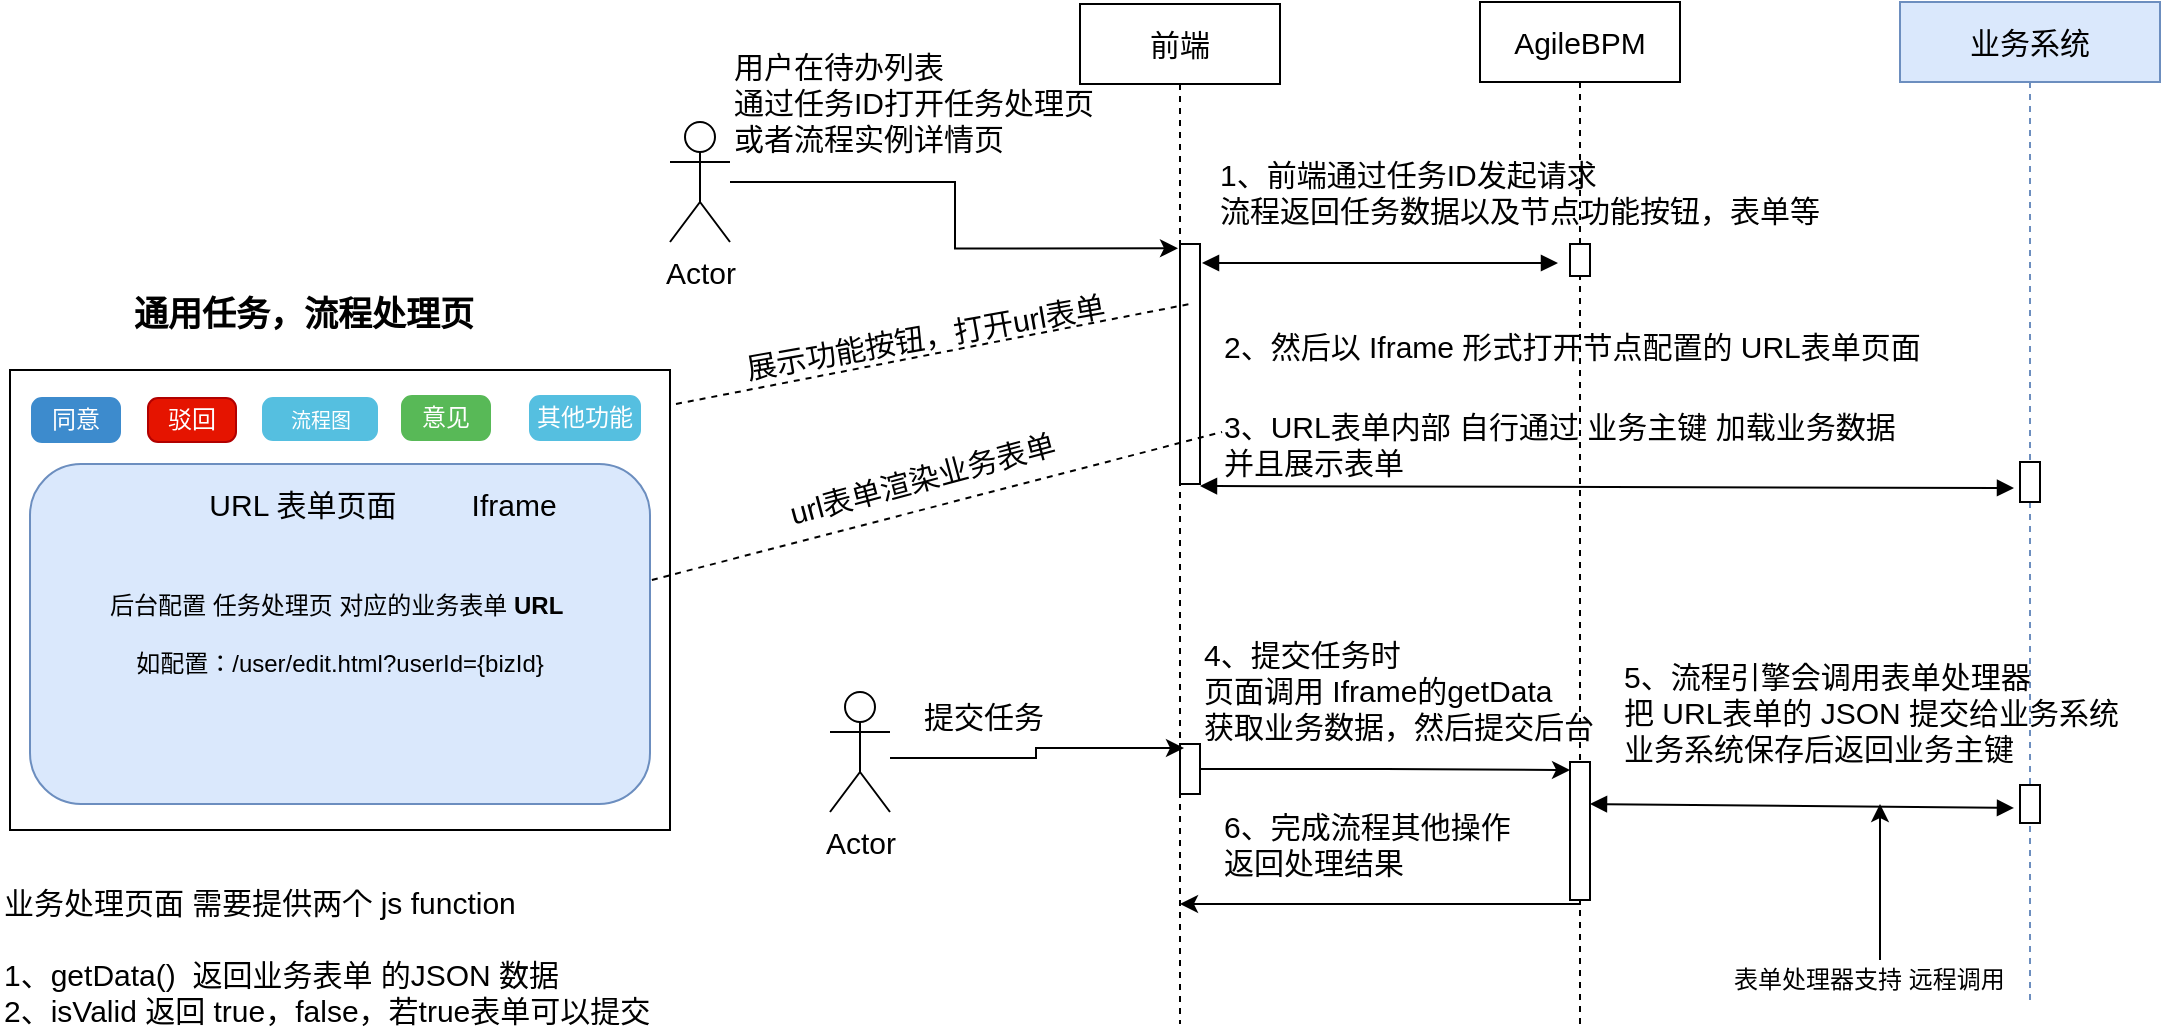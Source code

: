 <mxfile version="11.0.7" type="github"><diagram name="Page-1" id="e7e014a7-5840-1c2e-5031-d8a46d1fe8dd"><mxGraphModel dx="1269" dy="705" grid="1" gridSize="10" guides="1" tooltips="1" connect="1" arrows="1" fold="1" page="1" pageScale="1" pageWidth="1169" pageHeight="826" background="#ffffff" math="0" shadow="0"><root><mxCell id="0"/><mxCell id="1" parent="0"/><mxCell id="DzRoKbdPC8WEKwd6Y2fY-72" value="1、前端通过任务ID发起请求&lt;br&gt;流程返回任务数据以及节点功能按钮，表单等" style="text;html=1;resizable=0;points=[];autosize=1;align=left;verticalAlign=top;spacingTop=-4;fontSize=15;" parent="1" vertex="1"><mxGeometry x="642.5" y="194" width="320" height="40" as="geometry"/></mxCell><mxCell id="DzRoKbdPC8WEKwd6Y2fY-42" value="" style="rounded=0;whiteSpace=wrap;html=1;" parent="1" vertex="1"><mxGeometry x="40" y="303" width="330" height="230" as="geometry"/></mxCell><mxCell id="DzRoKbdPC8WEKwd6Y2fY-43" value="&lt;b&gt;&lt;font style=&quot;font-size: 17px&quot;&gt;通用任务，流程处理页&lt;/font&gt;&lt;/b&gt;" style="text;html=1;resizable=0;points=[];autosize=1;align=left;verticalAlign=top;spacingTop=-4;" parent="1" vertex="1"><mxGeometry x="100" y="263" width="190" height="20" as="geometry"/></mxCell><mxCell id="DzRoKbdPC8WEKwd6Y2fY-45" value="后台配置 任务处理页 对应的业务表单&lt;b&gt; URL&amp;nbsp;&lt;/b&gt;&lt;br&gt;&lt;br&gt;如配置：/user/edit.html?userId={bizId}" style="rounded=1;whiteSpace=wrap;html=1;fillColor=#dae8fc;strokeColor=#6c8ebf;" parent="1" vertex="1"><mxGeometry x="50" y="350" width="310" height="170" as="geometry"/></mxCell><mxCell id="DzRoKbdPC8WEKwd6Y2fY-52" value="业务处理页面 需要提供两个 js function&lt;br style=&quot;font-size: 15px;&quot;&gt;&lt;br style=&quot;font-size: 15px;&quot;&gt;1、getData()&amp;nbsp; 返回业务表单 的JSON 数据&lt;br style=&quot;font-size: 15px;&quot;&gt;2、isValid 返回 true，false，若true表单可以提交" style="text;html=1;resizable=0;points=[];autosize=1;align=left;verticalAlign=middle;spacingTop=-4;fontSize=15;" parent="1" vertex="1"><mxGeometry x="35" y="568" width="270" height="60" as="geometry"/></mxCell><mxCell id="DzRoKbdPC8WEKwd6Y2fY-61" value="" style="group" parent="1" vertex="1" connectable="0"><mxGeometry x="51" y="315" width="304" height="24" as="geometry"/></mxCell><mxCell id="DzRoKbdPC8WEKwd6Y2fY-54" value="其他功能" style="html=1;shadow=0;dashed=0;shape=mxgraph.bootstrap.rrect;rSize=5;fillColor=#55BFE0;align=center;strokeColor=#55BFE0;fontColor=#ffffff;fontSize=12;whiteSpace=wrap;" parent="DzRoKbdPC8WEKwd6Y2fY-61" vertex="1"><mxGeometry x="249" y="1" width="55" height="22" as="geometry"/></mxCell><mxCell id="DzRoKbdPC8WEKwd6Y2fY-56" value="驳回" style="html=1;shadow=0;dashed=0;shape=mxgraph.bootstrap.rrect;rSize=5;fillColor=#e51400;align=center;strokeColor=#B20000;fontColor=#ffffff;fontSize=12;whiteSpace=wrap;" parent="DzRoKbdPC8WEKwd6Y2fY-61" vertex="1"><mxGeometry x="58" y="2" width="44" height="22" as="geometry"/></mxCell><mxCell id="DzRoKbdPC8WEKwd6Y2fY-57" value="意见" style="html=1;shadow=0;dashed=0;shape=mxgraph.bootstrap.rrect;rSize=5;fillColor=#58B957;align=center;strokeColor=#58B957;fontColor=#ffffff;fontSize=12;whiteSpace=wrap;" parent="DzRoKbdPC8WEKwd6Y2fY-61" vertex="1"><mxGeometry x="185" y="1" width="44" height="22" as="geometry"/></mxCell><mxCell id="DzRoKbdPC8WEKwd6Y2fY-58" value="流程图" style="html=1;shadow=0;dashed=0;shape=mxgraph.bootstrap.rrect;rSize=5;fillColor=#55BFE0;align=center;strokeColor=#55BFE0;fontColor=#ffffff;fontSize=10;whiteSpace=wrap;" parent="DzRoKbdPC8WEKwd6Y2fY-61" vertex="1"><mxGeometry x="115.5" y="2" width="57" height="21" as="geometry"/></mxCell><mxCell id="DzRoKbdPC8WEKwd6Y2fY-60" value="同意" style="html=1;shadow=0;dashed=0;shape=mxgraph.bootstrap.rrect;rSize=5;fillColor=#3D8BCD;align=center;strokeColor=#3D8BCD;fontColor=#ffffff;fontSize=12;whiteSpace=wrap;" parent="DzRoKbdPC8WEKwd6Y2fY-61" vertex="1"><mxGeometry y="2" width="44" height="22" as="geometry"/></mxCell><mxCell id="DzRoKbdPC8WEKwd6Y2fY-62" value="URL 表单页面&amp;nbsp; &amp;nbsp; &amp;nbsp; &amp;nbsp; &amp;nbsp;Iframe" style="text;html=1;strokeColor=none;fillColor=none;align=center;verticalAlign=middle;whiteSpace=wrap;rounded=0;fontSize=15;" parent="1" vertex="1"><mxGeometry x="133" y="360" width="187" height="20" as="geometry"/></mxCell><mxCell id="DzRoKbdPC8WEKwd6Y2fY-63" value="前端" style="shape=umlLifeline;perimeter=lifelinePerimeter;whiteSpace=wrap;html=1;container=1;collapsible=0;recursiveResize=0;outlineConnect=0;fontSize=15;" parent="1" vertex="1"><mxGeometry x="575" y="120" width="100" height="510" as="geometry"/></mxCell><mxCell id="DzRoKbdPC8WEKwd6Y2fY-77" value="" style="html=1;points=[];perimeter=orthogonalPerimeter;fontSize=15;" parent="DzRoKbdPC8WEKwd6Y2fY-63" vertex="1"><mxGeometry x="50" y="120" width="10" height="120" as="geometry"/></mxCell><mxCell id="DzRoKbdPC8WEKwd6Y2fY-84" value="" style="endArrow=block;startArrow=block;endFill=1;startFill=1;html=1;fontSize=15;entryX=-0.3;entryY=0.65;entryDx=0;entryDy=0;entryPerimeter=0;" parent="DzRoKbdPC8WEKwd6Y2fY-63" target="DzRoKbdPC8WEKwd6Y2fY-119" edge="1"><mxGeometry width="160" relative="1" as="geometry"><mxPoint x="60" y="241" as="sourcePoint"/><mxPoint x="220" y="241" as="targetPoint"/></mxGeometry></mxCell><mxCell id="DzRoKbdPC8WEKwd6Y2fY-92" value="" style="html=1;points=[];perimeter=orthogonalPerimeter;fontSize=15;" parent="DzRoKbdPC8WEKwd6Y2fY-63" vertex="1"><mxGeometry x="50" y="370" width="10" height="25" as="geometry"/></mxCell><mxCell id="DzRoKbdPC8WEKwd6Y2fY-64" value="AgileBPM" style="shape=umlLifeline;perimeter=lifelinePerimeter;whiteSpace=wrap;html=1;container=1;collapsible=0;recursiveResize=0;outlineConnect=0;fontSize=15;" parent="1" vertex="1"><mxGeometry x="775" y="119" width="100" height="511" as="geometry"/></mxCell><mxCell id="DzRoKbdPC8WEKwd6Y2fY-73" value="" style="html=1;points=[];perimeter=orthogonalPerimeter;fontSize=15;" parent="DzRoKbdPC8WEKwd6Y2fY-64" vertex="1"><mxGeometry x="45" y="121" width="10" height="16" as="geometry"/></mxCell><mxCell id="DzRoKbdPC8WEKwd6Y2fY-95" value="" style="html=1;points=[];perimeter=orthogonalPerimeter;fontSize=15;" parent="DzRoKbdPC8WEKwd6Y2fY-64" vertex="1"><mxGeometry x="45" y="380" width="10" height="69" as="geometry"/></mxCell><mxCell id="DzRoKbdPC8WEKwd6Y2fY-120" value="" style="endArrow=block;startArrow=block;endFill=1;startFill=1;html=1;fontSize=15;entryX=-0.3;entryY=0.605;entryDx=0;entryDy=0;entryPerimeter=0;" parent="DzRoKbdPC8WEKwd6Y2fY-64" target="DzRoKbdPC8WEKwd6Y2fY-118" edge="1"><mxGeometry width="160" relative="1" as="geometry"><mxPoint x="55" y="401" as="sourcePoint"/><mxPoint x="215" y="401" as="targetPoint"/></mxGeometry></mxCell><mxCell id="DzRoKbdPC8WEKwd6Y2fY-65" value="业务系统" style="shape=umlLifeline;perimeter=lifelinePerimeter;whiteSpace=wrap;html=1;container=1;collapsible=0;recursiveResize=0;outlineConnect=0;fontSize=15;fillColor=#dae8fc;strokeColor=#6c8ebf;" parent="1" vertex="1"><mxGeometry x="985" y="119" width="130" height="501" as="geometry"/></mxCell><mxCell id="DzRoKbdPC8WEKwd6Y2fY-118" value="" style="html=1;points=[];perimeter=orthogonalPerimeter;fontSize=15;" parent="DzRoKbdPC8WEKwd6Y2fY-65" vertex="1"><mxGeometry x="60" y="391.5" width="10" height="19" as="geometry"/></mxCell><mxCell id="DzRoKbdPC8WEKwd6Y2fY-119" value="" style="html=1;points=[];perimeter=orthogonalPerimeter;fontSize=15;" parent="DzRoKbdPC8WEKwd6Y2fY-65" vertex="1"><mxGeometry x="60" y="230" width="10" height="20" as="geometry"/></mxCell><mxCell id="DzRoKbdPC8WEKwd6Y2fY-103" style="edgeStyle=orthogonalEdgeStyle;rounded=0;orthogonalLoop=1;jettySize=auto;html=1;entryX=-0.1;entryY=0.018;entryDx=0;entryDy=0;entryPerimeter=0;fontSize=15;" parent="1" source="DzRoKbdPC8WEKwd6Y2fY-66" target="DzRoKbdPC8WEKwd6Y2fY-77" edge="1"><mxGeometry relative="1" as="geometry"/></mxCell><mxCell id="DzRoKbdPC8WEKwd6Y2fY-66" value="Actor" style="shape=umlActor;verticalLabelPosition=bottom;labelBackgroundColor=#ffffff;verticalAlign=top;html=1;fontSize=15;" parent="1" vertex="1"><mxGeometry x="370" y="179" width="30" height="60" as="geometry"/></mxCell><mxCell id="DzRoKbdPC8WEKwd6Y2fY-68" value="用户在待办列表&lt;br&gt;通过任务ID打开任务处理页&lt;br&gt;或者流程实例详情页" style="text;html=1;resizable=0;points=[];autosize=1;align=left;verticalAlign=top;spacingTop=-4;fontSize=15;" parent="1" vertex="1"><mxGeometry x="400" y="140" width="200" height="60" as="geometry"/></mxCell><mxCell id="DzRoKbdPC8WEKwd6Y2fY-81" value="3、URL表单内部 自行通过 业务主键 加载业务数据&lt;br&gt;并且展示表单" style="text;html=1;resizable=0;points=[];autosize=1;align=left;verticalAlign=top;spacingTop=-4;fontSize=15;" parent="1" vertex="1"><mxGeometry x="645" y="320" width="350" height="40" as="geometry"/></mxCell><mxCell id="DzRoKbdPC8WEKwd6Y2fY-122" style="edgeStyle=orthogonalEdgeStyle;rounded=0;orthogonalLoop=1;jettySize=auto;html=1;entryX=0.2;entryY=0.08;entryDx=0;entryDy=0;entryPerimeter=0;fontSize=15;" parent="1" source="DzRoKbdPC8WEKwd6Y2fY-85" target="DzRoKbdPC8WEKwd6Y2fY-92" edge="1"><mxGeometry relative="1" as="geometry"><Array as="points"><mxPoint x="553" y="497"/><mxPoint x="553" y="492"/></Array></mxGeometry></mxCell><mxCell id="DzRoKbdPC8WEKwd6Y2fY-85" value="Actor" style="shape=umlActor;verticalLabelPosition=bottom;labelBackgroundColor=#ffffff;verticalAlign=top;html=1;fontSize=15;" parent="1" vertex="1"><mxGeometry x="450" y="464" width="30" height="60" as="geometry"/></mxCell><mxCell id="DzRoKbdPC8WEKwd6Y2fY-91" value="提交任务" style="text;html=1;resizable=0;points=[];autosize=1;align=left;verticalAlign=top;spacingTop=-4;fontSize=15;" parent="1" vertex="1"><mxGeometry x="495" y="465" width="80" height="20" as="geometry"/></mxCell><mxCell id="DzRoKbdPC8WEKwd6Y2fY-93" style="edgeStyle=orthogonalEdgeStyle;rounded=0;orthogonalLoop=1;jettySize=auto;html=1;fontSize=15;entryX=0;entryY=0.058;entryDx=0;entryDy=0;entryPerimeter=0;" parent="1" source="DzRoKbdPC8WEKwd6Y2fY-92" target="DzRoKbdPC8WEKwd6Y2fY-95" edge="1"><mxGeometry relative="1" as="geometry"><mxPoint x="810" y="503" as="targetPoint"/><Array as="points"/></mxGeometry></mxCell><mxCell id="DzRoKbdPC8WEKwd6Y2fY-94" value="4、提交任务时&lt;br&gt;页面调用 Iframe的getData&lt;br&gt;获取业务数据，然后提交后台" style="text;html=1;resizable=0;points=[];autosize=1;align=left;verticalAlign=top;spacingTop=-4;fontSize=15;" parent="1" vertex="1"><mxGeometry x="635" y="434" width="210" height="60" as="geometry"/></mxCell><mxCell id="DzRoKbdPC8WEKwd6Y2fY-98" value="5、流程引擎会调用表单处理器&lt;br&gt;把 URL表单的 JSON 提交给业务系统&lt;br&gt;业务系统保存后返回业务主键" style="text;html=1;resizable=0;points=[];autosize=1;align=left;verticalAlign=top;spacingTop=-4;fontSize=15;" parent="1" vertex="1"><mxGeometry x="845" y="445" width="260" height="60" as="geometry"/></mxCell><mxCell id="DzRoKbdPC8WEKwd6Y2fY-99" style="edgeStyle=orthogonalEdgeStyle;rounded=0;orthogonalLoop=1;jettySize=auto;html=1;fontSize=15;" parent="1" source="DzRoKbdPC8WEKwd6Y2fY-95" target="DzRoKbdPC8WEKwd6Y2fY-63" edge="1"><mxGeometry relative="1" as="geometry"><Array as="points"><mxPoint x="825" y="570"/></Array></mxGeometry></mxCell><mxCell id="DzRoKbdPC8WEKwd6Y2fY-100" value="6、完成流程其他操作&lt;br&gt;返回处理结果" style="text;html=1;resizable=0;points=[];autosize=1;align=left;verticalAlign=top;spacingTop=-4;fontSize=15;" parent="1" vertex="1"><mxGeometry x="645" y="520" width="160" height="40" as="geometry"/></mxCell><mxCell id="DzRoKbdPC8WEKwd6Y2fY-104" value="2、然后以 Iframe 形式打开节点配置的 URL表单页面" style="text;html=1;resizable=0;points=[];autosize=1;align=left;verticalAlign=top;spacingTop=-4;fontSize=15;" parent="1" vertex="1"><mxGeometry x="645" y="280" width="360" height="20" as="geometry"/></mxCell><mxCell id="DzRoKbdPC8WEKwd6Y2fY-112" value="" style="endArrow=none;dashed=1;html=1;fontSize=15;" parent="1" edge="1"><mxGeometry width="50" height="50" relative="1" as="geometry"><mxPoint x="373" y="320" as="sourcePoint"/><mxPoint x="630" y="270" as="targetPoint"/></mxGeometry></mxCell><mxCell id="DzRoKbdPC8WEKwd6Y2fY-113" value="展示功能按钮，打开url表单" style="text;html=1;resizable=0;points=[];autosize=1;align=left;verticalAlign=top;spacingTop=-4;fontSize=15;rotation=-10;" parent="1" vertex="1"><mxGeometry x="405" y="274" width="200" height="20" as="geometry"/></mxCell><mxCell id="DzRoKbdPC8WEKwd6Y2fY-114" value="" style="endArrow=none;dashed=1;html=1;fontSize=15;entryX=0.003;entryY=0.35;entryDx=0;entryDy=0;entryPerimeter=0;exitX=1.003;exitY=0.341;exitDx=0;exitDy=0;exitPerimeter=0;" parent="1" source="DzRoKbdPC8WEKwd6Y2fY-45" target="DzRoKbdPC8WEKwd6Y2fY-81" edge="1"><mxGeometry width="50" height="50" relative="1" as="geometry"><mxPoint x="400" y="400" as="sourcePoint"/><mxPoint x="450" y="350" as="targetPoint"/></mxGeometry></mxCell><mxCell id="DzRoKbdPC8WEKwd6Y2fY-115" value="url表单渲染业务表单" style="text;html=1;resizable=0;points=[];autosize=1;align=left;verticalAlign=top;spacingTop=-4;fontSize=15;rotation=-15;" parent="1" vertex="1"><mxGeometry x="425" y="344.5" width="150" height="20" as="geometry"/></mxCell><mxCell id="s70c0_uMjFVUItjVLgIm-2" style="edgeStyle=orthogonalEdgeStyle;rounded=0;orthogonalLoop=1;jettySize=auto;html=1;" edge="1" parent="1" source="s70c0_uMjFVUItjVLgIm-1"><mxGeometry relative="1" as="geometry"><mxPoint x="975" y="520" as="targetPoint"/></mxGeometry></mxCell><mxCell id="s70c0_uMjFVUItjVLgIm-1" value="表单处理器支持 远程调用" style="text;html=1;resizable=0;points=[];autosize=1;align=left;verticalAlign=top;spacingTop=-4;" vertex="1" parent="1"><mxGeometry x="900" y="598" width="150" height="20" as="geometry"/></mxCell><mxCell id="DzRoKbdPC8WEKwd6Y2fY-102" value="" style="endArrow=block;startArrow=block;endFill=1;startFill=1;html=1;fontSize=15;" parent="1" edge="1"><mxGeometry width="160" relative="1" as="geometry"><mxPoint x="636" y="249.5" as="sourcePoint"/><mxPoint x="814" y="249.5" as="targetPoint"/></mxGeometry></mxCell></root></mxGraphModel></diagram></mxfile>